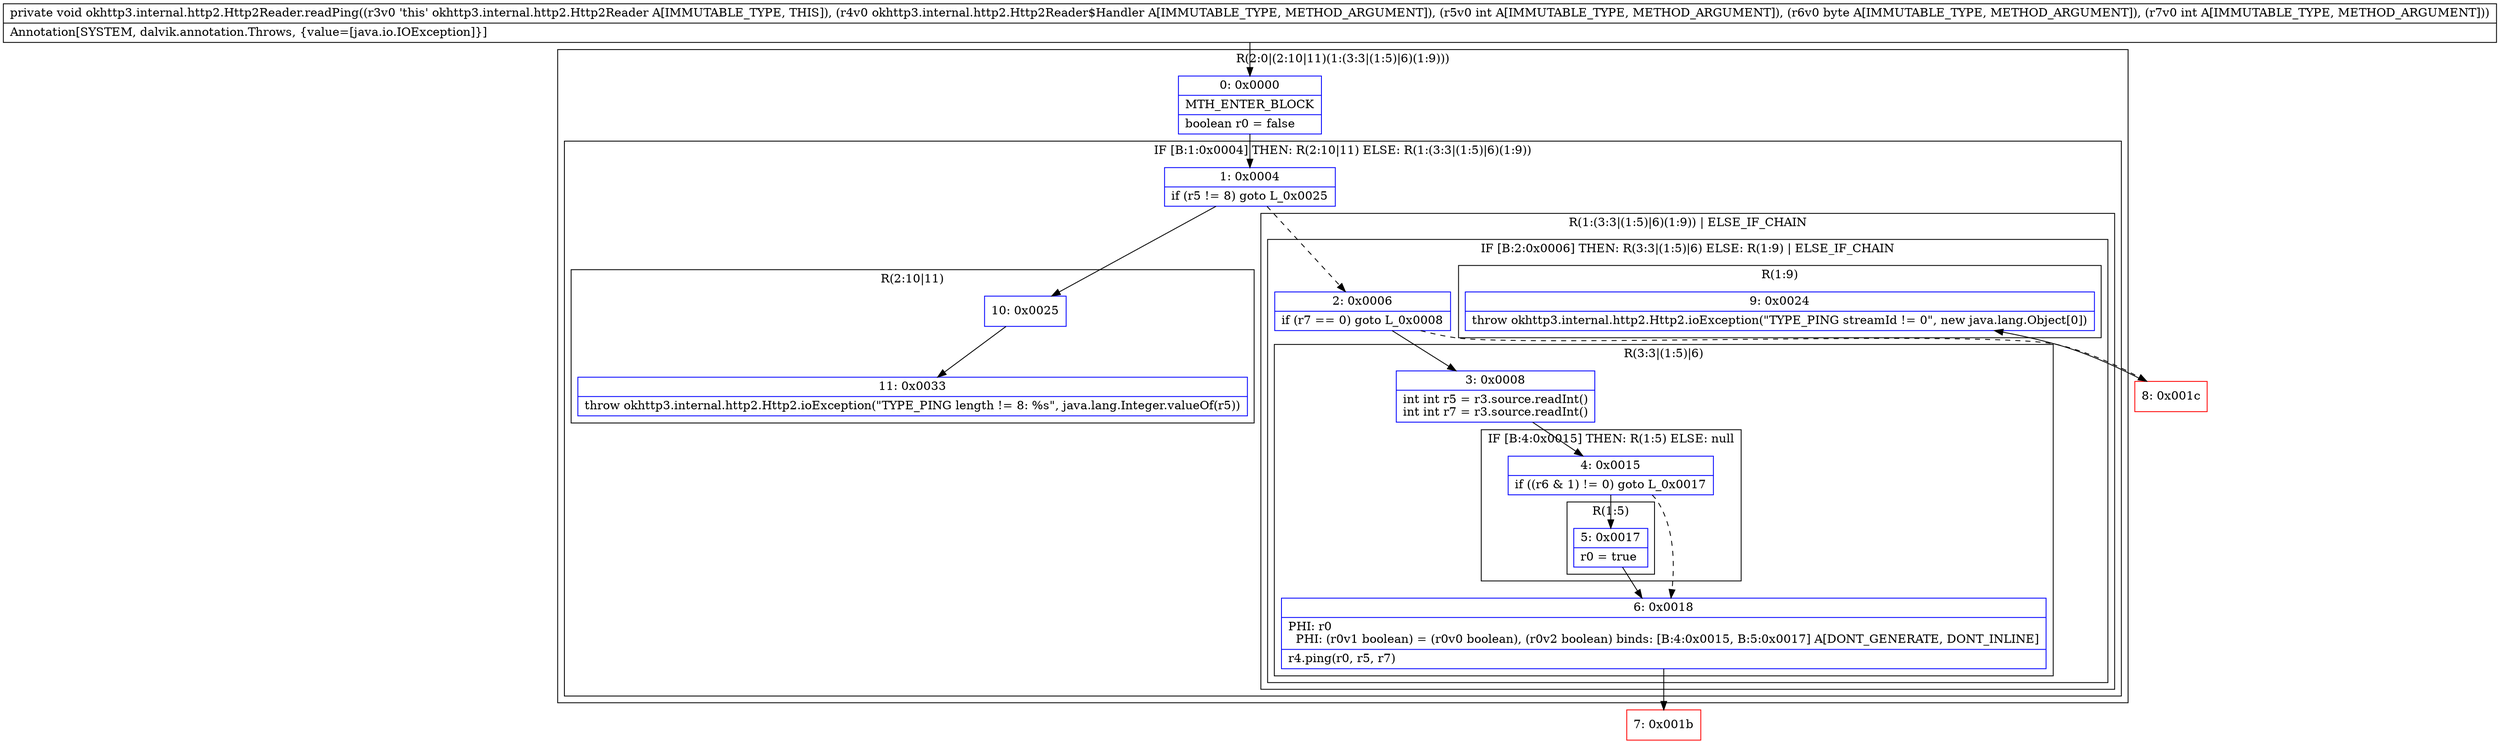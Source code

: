 digraph "CFG forokhttp3.internal.http2.Http2Reader.readPing(Lokhttp3\/internal\/http2\/Http2Reader$Handler;IBI)V" {
subgraph cluster_Region_714885770 {
label = "R(2:0|(2:10|11)(1:(3:3|(1:5)|6)(1:9)))";
node [shape=record,color=blue];
Node_0 [shape=record,label="{0\:\ 0x0000|MTH_ENTER_BLOCK\l|boolean r0 = false\l}"];
subgraph cluster_IfRegion_52991996 {
label = "IF [B:1:0x0004] THEN: R(2:10|11) ELSE: R(1:(3:3|(1:5)|6)(1:9))";
node [shape=record,color=blue];
Node_1 [shape=record,label="{1\:\ 0x0004|if (r5 != 8) goto L_0x0025\l}"];
subgraph cluster_Region_370270918 {
label = "R(2:10|11)";
node [shape=record,color=blue];
Node_10 [shape=record,label="{10\:\ 0x0025}"];
Node_11 [shape=record,label="{11\:\ 0x0033|throw okhttp3.internal.http2.Http2.ioException(\"TYPE_PING length != 8: %s\", java.lang.Integer.valueOf(r5))\l}"];
}
subgraph cluster_Region_204088746 {
label = "R(1:(3:3|(1:5)|6)(1:9)) | ELSE_IF_CHAIN\l";
node [shape=record,color=blue];
subgraph cluster_IfRegion_1362172936 {
label = "IF [B:2:0x0006] THEN: R(3:3|(1:5)|6) ELSE: R(1:9) | ELSE_IF_CHAIN\l";
node [shape=record,color=blue];
Node_2 [shape=record,label="{2\:\ 0x0006|if (r7 == 0) goto L_0x0008\l}"];
subgraph cluster_Region_71225407 {
label = "R(3:3|(1:5)|6)";
node [shape=record,color=blue];
Node_3 [shape=record,label="{3\:\ 0x0008|int int r5 = r3.source.readInt()\lint int r7 = r3.source.readInt()\l}"];
subgraph cluster_IfRegion_375514789 {
label = "IF [B:4:0x0015] THEN: R(1:5) ELSE: null";
node [shape=record,color=blue];
Node_4 [shape=record,label="{4\:\ 0x0015|if ((r6 & 1) != 0) goto L_0x0017\l}"];
subgraph cluster_Region_1629820366 {
label = "R(1:5)";
node [shape=record,color=blue];
Node_5 [shape=record,label="{5\:\ 0x0017|r0 = true\l}"];
}
}
Node_6 [shape=record,label="{6\:\ 0x0018|PHI: r0 \l  PHI: (r0v1 boolean) = (r0v0 boolean), (r0v2 boolean) binds: [B:4:0x0015, B:5:0x0017] A[DONT_GENERATE, DONT_INLINE]\l|r4.ping(r0, r5, r7)\l}"];
}
subgraph cluster_Region_259993981 {
label = "R(1:9)";
node [shape=record,color=blue];
Node_9 [shape=record,label="{9\:\ 0x0024|throw okhttp3.internal.http2.Http2.ioException(\"TYPE_PING streamId != 0\", new java.lang.Object[0])\l}"];
}
}
}
}
}
Node_7 [shape=record,color=red,label="{7\:\ 0x001b}"];
Node_8 [shape=record,color=red,label="{8\:\ 0x001c}"];
MethodNode[shape=record,label="{private void okhttp3.internal.http2.Http2Reader.readPing((r3v0 'this' okhttp3.internal.http2.Http2Reader A[IMMUTABLE_TYPE, THIS]), (r4v0 okhttp3.internal.http2.Http2Reader$Handler A[IMMUTABLE_TYPE, METHOD_ARGUMENT]), (r5v0 int A[IMMUTABLE_TYPE, METHOD_ARGUMENT]), (r6v0 byte A[IMMUTABLE_TYPE, METHOD_ARGUMENT]), (r7v0 int A[IMMUTABLE_TYPE, METHOD_ARGUMENT]))  | Annotation[SYSTEM, dalvik.annotation.Throws, \{value=[java.io.IOException]\}]\l}"];
MethodNode -> Node_0;
Node_0 -> Node_1;
Node_1 -> Node_2[style=dashed];
Node_1 -> Node_10;
Node_10 -> Node_11;
Node_2 -> Node_3;
Node_2 -> Node_8[style=dashed];
Node_3 -> Node_4;
Node_4 -> Node_5;
Node_4 -> Node_6[style=dashed];
Node_5 -> Node_6;
Node_6 -> Node_7;
Node_8 -> Node_9;
}

